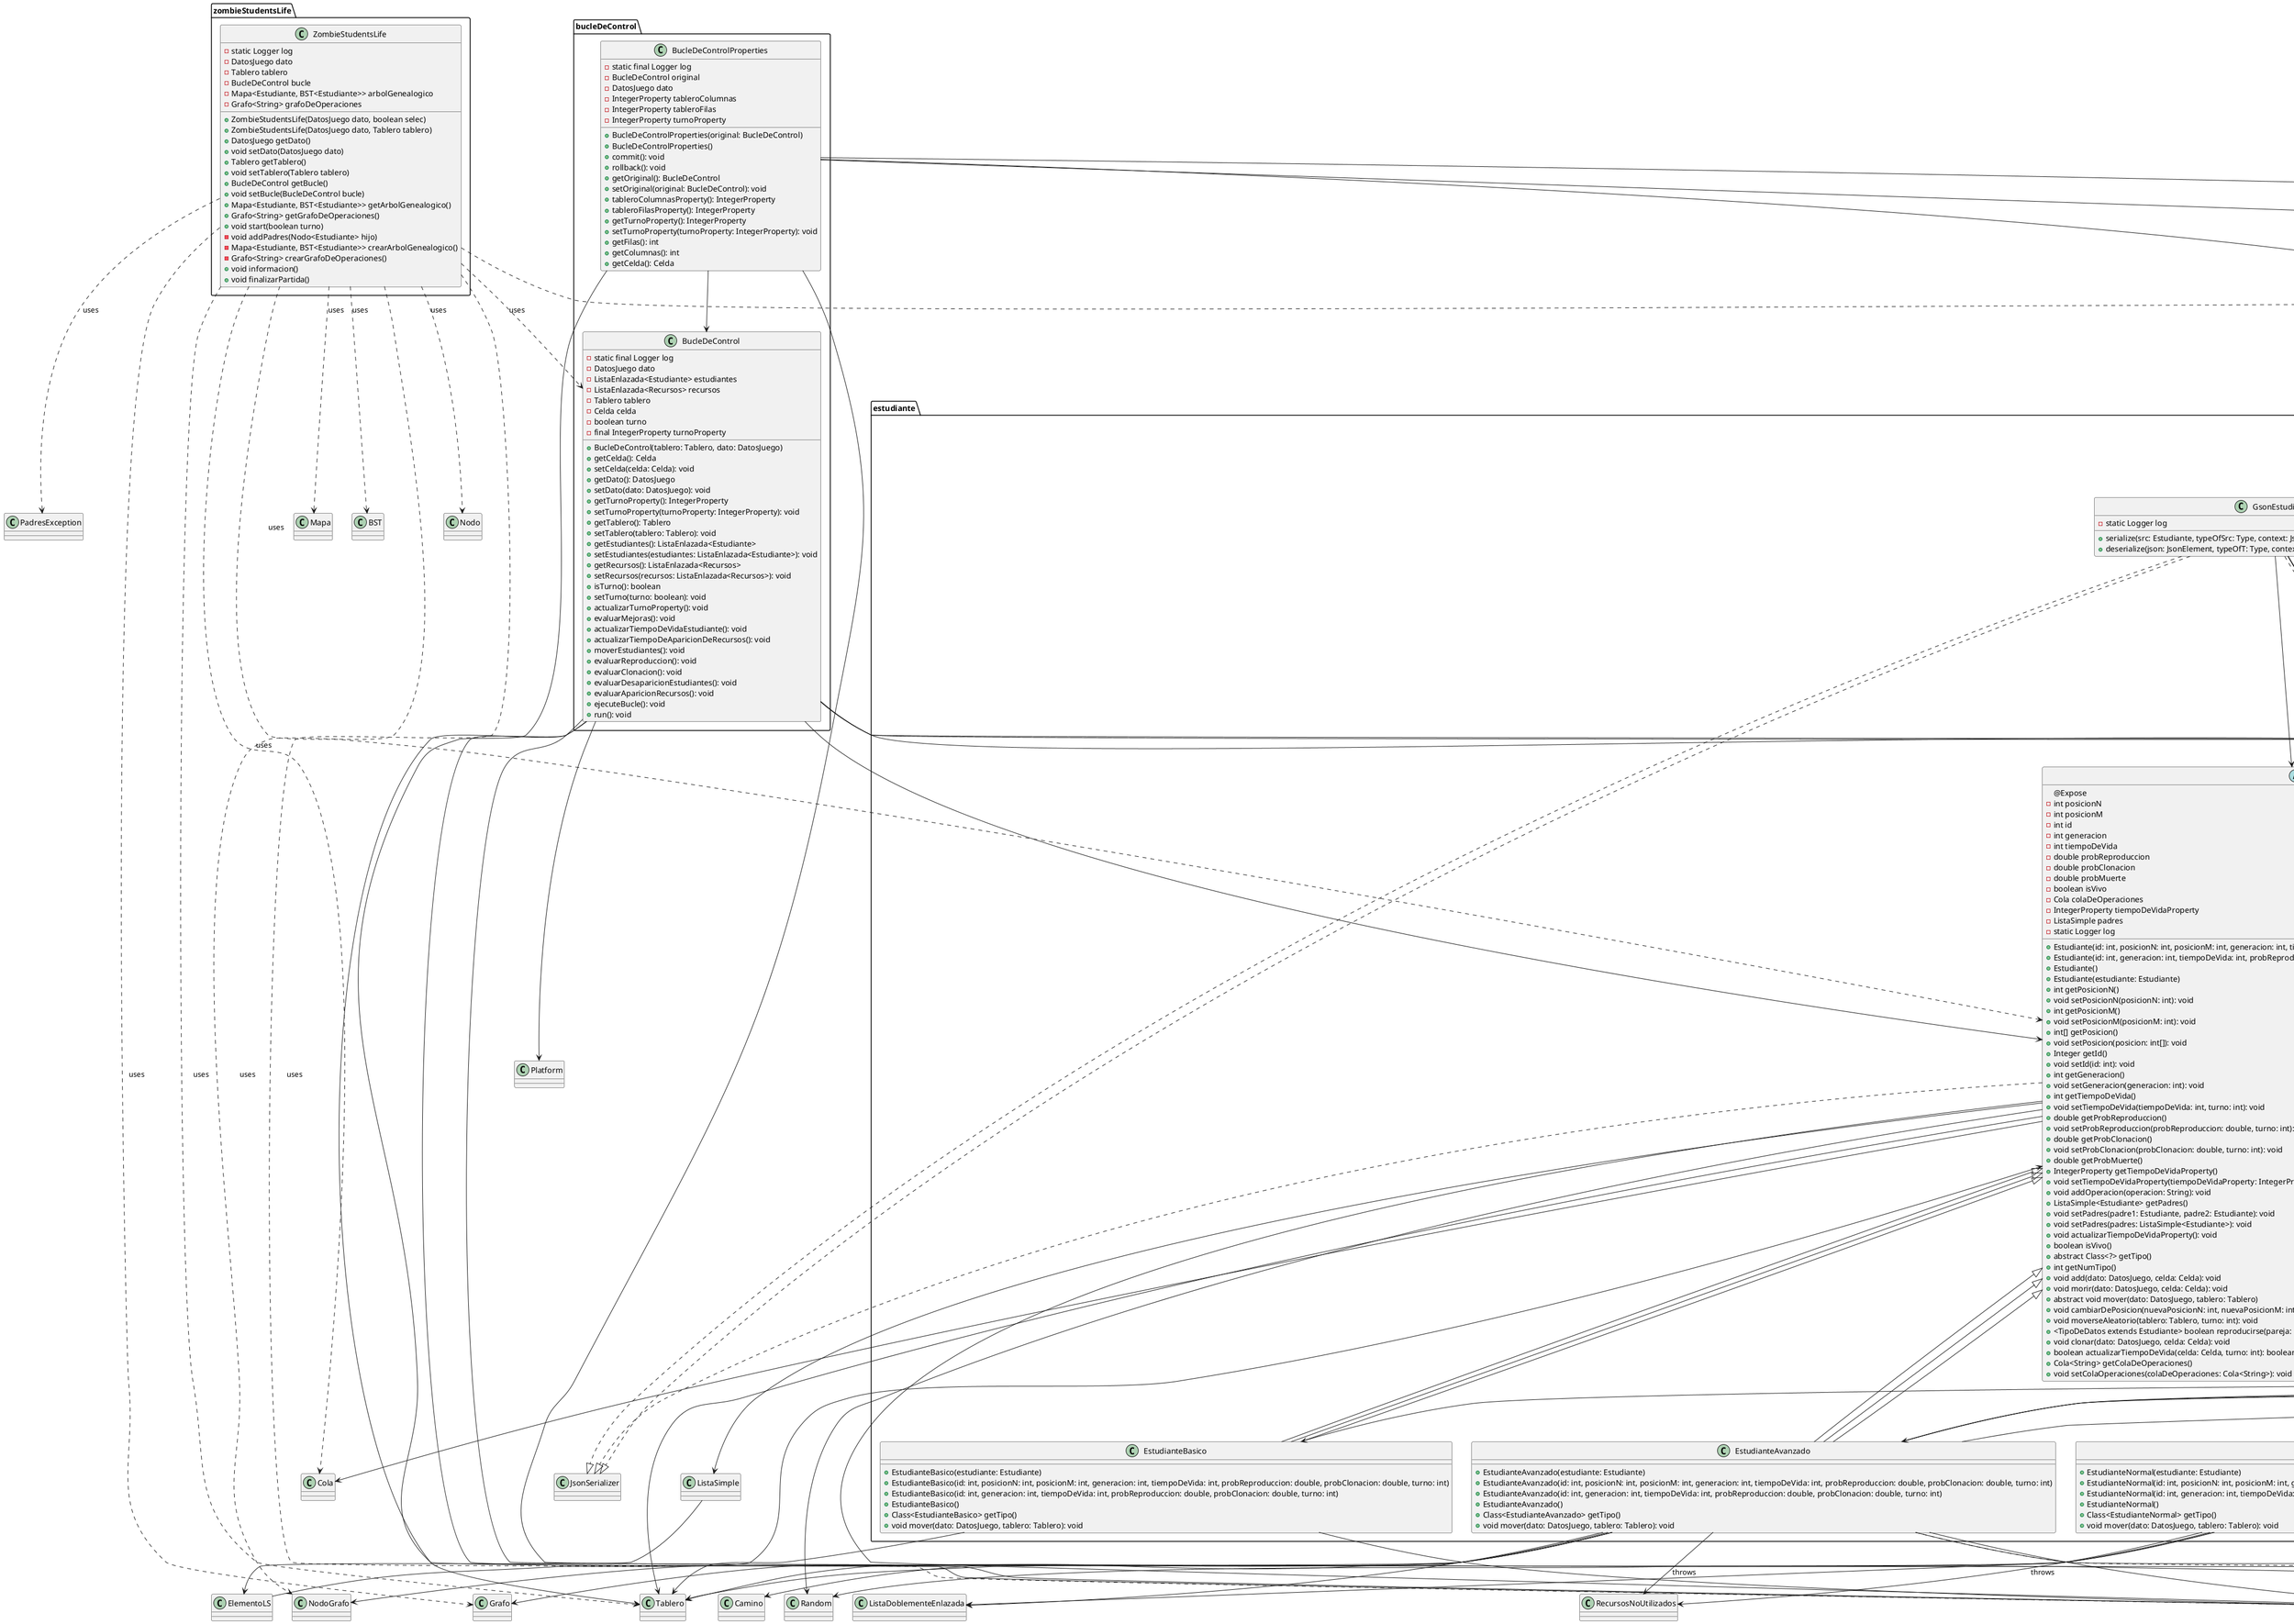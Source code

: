 @startuml
'https://plantuml.com/class-diagram

package bucleDeControl {
    class BucleDeControl {
        - static final Logger log
        - DatosJuego dato
        - ListaEnlazada<Estudiante> estudiantes
        - ListaEnlazada<Recursos> recursos
        - Tablero tablero
        - Celda celda
        - boolean turno
        - final IntegerProperty turnoProperty
        + BucleDeControl(tablero: Tablero, dato: DatosJuego)
        + getCelda(): Celda
        + setCelda(celda: Celda): void
        + getDato(): DatosJuego
        + setDato(dato: DatosJuego): void
        + getTurnoProperty(): IntegerProperty
        + setTurnoProperty(turnoProperty: IntegerProperty): void
        + getTablero(): Tablero
        + setTablero(tablero: Tablero): void
        + getEstudiantes(): ListaEnlazada<Estudiante>
        + setEstudiantes(estudiantes: ListaEnlazada<Estudiante>): void
        + getRecursos(): ListaEnlazada<Recursos>
        + setRecursos(recursos: ListaEnlazada<Recursos>): void
        + isTurno(): boolean
        + setTurno(turno: boolean): void
        + actualizarTurnoProperty(): void
        + evaluarMejoras(): void
        + actualizarTiempoDeVidaEstudiante(): void
        + actualizarTiempoDeAparicionDeRecursos(): void
        + moverEstudiantes(): void
        + evaluarReproduccion(): void
        + evaluarClonacion(): void
        + evaluarDesaparicionEstudiantes(): void
        + evaluarAparicionRecursos(): void
        + ejecuteBucle(): void
        + run(): void
    }

    class BucleDeControlProperties {
        - static final Logger log
        - BucleDeControl original
        - DatosJuego dato
        - IntegerProperty tableroColumnas
        - IntegerProperty tableroFilas
        - IntegerProperty turnoProperty
        + BucleDeControlProperties(original: BucleDeControl)
        + BucleDeControlProperties()
        + commit(): void
        + rollback(): void
        + getOriginal(): BucleDeControl
        + setOriginal(original: BucleDeControl): void
        + tableroColumnasProperty(): IntegerProperty
        + tableroFilasProperty(): IntegerProperty
        + getTurnoProperty(): IntegerProperty
        + setTurnoProperty(turnoProperty: IntegerProperty): void
        + getFilas(): int
        + getColumnas(): int
        + getCelda(): Celda
    }
}

package entorno {
    class Agua extends Recursos {
        - double aumentoVida
        - static final Logger log
        + Agua(id: int, posicionN: int, posicionM: int, dato: DatosJuego)
        + Agua()
        + Agua(id: int, dato: DatosJuego)
        + getAumentoVida(): double
        + setAumentoVida(aumentoVida: int): void
        + getTipo(): Class<Agua>
        + aplicarEfecto(estudiante: Estudiante, celda: Celda, turno: int): void
    }

    class Biblioteca extends Recursos {
        - double aumentoProbClonacion
        - static final Logger log
        + Biblioteca(id: int, posicionN: int, posicionM: int, dato: DatosJuego)
        + Biblioteca()
        + Biblioteca(id: int, dato: DatosJuego)
        + getAumentoProbClonacion(): double
        + setAumentoProbClonacion(aumentoProbClonacion: double): void
        + getTipo(): Class<Biblioteca>
        + aplicarEfecto(estudiante: Estudiante, celda: Celda, turno: int): void
    }

    class Comida extends Recursos {
        - double aumentoVida
        - static final Logger log
        + Comida(id: int, posicionN: int, posicionM: int, dato: DatosJuego)
        + Comida()
        + Comida(id: int, dato: DatosJuego)
        + getAumentoVida(): double
        + setAumentoVida(aumentoVida: int): void
        + getTipo(): Class<Comida>
        + aplicarEfecto(estudiante: Estudiante, celda: Celda, turno: int): void
    }

    class Montaña extends Recursos {
        - double reduccionVida
        - static final Logger log
        + Montaña(id: int, dato: DatosJuego)
        + Montaña(id: int, posicionN: int, posicionM: int, dato: DatosJuego)
        + Montaña()
        + getReduccionVida(): double
        + setReduccionVida(reduccionVida: int): void
        + getTipo(): Class<Montaña>
        + aplicarEfecto(estudiante: Estudiante, celda: Celda, turno: int): void
    }

    class Pozo extends Recursos {
        - static final Logger log
        + Pozo(id: int, dato: DatosJuego)
        + Pozo()
        + Pozo(id: int, posicionN: int, posicionM: int, dato: DatosJuego)
        + getTipo(): Class<Pozo>
        + aplicarEfecto(estudiante: Estudiante, celda: Celda, turno: int): void
    }

    class Tesoro extends Recursos {
        - double aumentoProbReproduccion
        - static final Logger log
        + Tesoro(id: int, dato: DatosJuego)
        + Tesoro()
        + Tesoro(id: int, posicionN: int, posicionM: int, dato: DatosJuego)
        + getAumentoProbReproduccion(): double
        + setAumentoProbReproduccion(aumentoProbReproduccion: double): void
        + getTipo(): Class<Tesoro>
        + aplicarEfecto(estudiante: Estudiante, celda: Celda, turno: int): void
    }
}

package estudiante {
    abstract class Estudiante {
        @Expose
        - int posicionN
        - int posicionM
        - int id
        - int generacion
        - int tiempoDeVida
        - double probReproduccion
        - double probClonacion
        - double probMuerte
        - boolean isVivo
        - Cola colaDeOperaciones
        - IntegerProperty tiempoDeVidaProperty
        - ListaSimple padres
        - static Logger log
        + Estudiante(id: int, posicionN: int, posicionM: int, generacion: int, tiempoDeVida: int, probReproduccion: double, probClonacion: double, turno: int)
        + Estudiante(id: int, generacion: int, tiempoDeVida: int, probReproduccion: double, probClonacion: double, turno: int)
        + Estudiante()
        + Estudiante(estudiante: Estudiante)
        + int getPosicionN()
        + void setPosicionN(posicionN: int): void
        + int getPosicionM()
        + void setPosicionM(posicionM: int): void
        + int[] getPosicion()
        + void setPosicion(posicion: int[]): void
        + Integer getId()
        + void setId(id: int): void
        + int getGeneracion()
        + void setGeneracion(generacion: int): void
        + int getTiempoDeVida()
        + void setTiempoDeVida(tiempoDeVida: int, turno: int): void
        + double getProbReproduccion()
        + void setProbReproduccion(probReproduccion: double, turno: int): void
        + double getProbClonacion()
        + void setProbClonacion(probClonacion: double, turno: int): void
        + double getProbMuerte()
        + IntegerProperty getTiempoDeVidaProperty()
        + void setTiempoDeVidaProperty(tiempoDeVidaProperty: IntegerProperty): void
        + void addOperacion(operacion: String): void
        + ListaSimple<Estudiante> getPadres()
        + void setPadres(padre1: Estudiante, padre2: Estudiante): void
        + void setPadres(padres: ListaSimple<Estudiante>): void
        + void actualizarTiempoDeVidaProperty(): void
        + boolean isVivo()
        + abstract Class<?> getTipo()
        + int getNumTipo()
        + void add(dato: DatosJuego, celda: Celda): void
        + void morir(dato: DatosJuego, celda: Celda): void
        + abstract void mover(dato: DatosJuego, tablero: Tablero)
        + void cambiarDePosicion(nuevaPosicionN: int, nuevaPosicionM: int, tablero: Tablero): void
        + void moverseAleatorio(tablero: Tablero, turno: int): void
        + <TipoDeDatos extends Estudiante> boolean reproducirse(pareja: Estudiante, dato: DatosJuego, celda: Celda, turno: int): boolean
        + void clonar(dato: DatosJuego, celda: Celda): void
        + boolean actualizarTiempoDeVida(celda: Celda, turno: int): boolean
        + Cola<String> getColaDeOperaciones()
        + void setColaOperaciones(colaDeOperaciones: Cola<String>): void
    }

    class EstudianteAvanzado extends Estudiante {
        + EstudianteAvanzado(estudiante: Estudiante)
        + EstudianteAvanzado(id: int, posicionN: int, posicionM: int, generacion: int, tiempoDeVida: int, probReproduccion: double, probClonacion: double, turno: int)
        + EstudianteAvanzado(id: int, generacion: int, tiempoDeVida: int, probReproduccion: double, probClonacion: double, turno: int)
        + EstudianteAvanzado()
        + Class<EstudianteAvanzado> getTipo()
        + void mover(dato: DatosJuego, tablero: Tablero): void
    }

    class EstudianteBasico extends Estudiante {
        + EstudianteBasico(estudiante: Estudiante)
        + EstudianteBasico(id: int, posicionN: int, posicionM: int, generacion: int, tiempoDeVida: int, probReproduccion: double, probClonacion: double, turno: int)
        + EstudianteBasico(id: int, generacion: int, tiempoDeVida: int, probReproduccion: double, probClonacion: double, turno: int)
        + EstudianteBasico()
        + Class<EstudianteBasico> getTipo()
        + void mover(dato: DatosJuego, tablero: Tablero): void
    }

    class EstudianteNormal extends Estudiante {
        + EstudianteNormal(estudiante: Estudiante)
        + EstudianteNormal(id: int, posicionN: int, posicionM: int, generacion: int, tiempoDeVida: int, probReproduccion: double, probClonacion: double, turno: int)
        + EstudianteNormal(id: int, generacion: int, tiempoDeVida: int, probReproduccion: double, probClonacion: double, turno: int)
        + EstudianteNormal()
        + Class<EstudianteNormal> getTipo()
        + void mover(dato: DatosJuego, tablero: Tablero): void
    }

    class EstudianteProperties {
        - Estudiante origen
        - IntegerProperty tiempoDeVida
        - DoubleProperty probReproduccion
        - DoubleProperty probClonacion
        - DoubleProperty probMuerte
        - int turno
        + EstudianteProperties(origen: Estudiante)
        + EstudianteProperties()
        + Estudiante getOrigen()
        + void setOrigen(origen: Estudiante)
        + void rollback()
        + void commit()
        + IntegerProperty tiempoDeVidaProperty()
        + DoubleProperty probReproduccionProperty()
        + DoubleProperty probClonacionProperty()
        + DoubleProperty probMuerteProperty()
        + int getTurno()
    }

    class GsonEstudiante {
        - static Logger log
        + serialize(src: Estudiante, typeOfSrc: Type, context: JsonSerializationContext): JsonElement
        + deserialize(json: JsonElement, typeOfT: Type, context: JsonDeserializationContext): Estudiante
    }
}


package zombieStudentsLife{
    class ZombieStudentsLife {
        - static Logger log
        - DatosJuego dato
        - Tablero tablero
        - BucleDeControl bucle
        - Mapa<Estudiante, BST<Estudiante>> arbolGenealogico
        - Grafo<String> grafoDeOperaciones

        + ZombieStudentsLife(DatosJuego dato, boolean selec)
        + ZombieStudentsLife(DatosJuego dato, Tablero tablero)
        + DatosJuego getDato()
        + void setDato(DatosJuego dato)
        + Tablero getTablero()
        + void setTablero(Tablero tablero)
        + BucleDeControl getBucle()
        + void setBucle(BucleDeControl bucle)
        + Mapa<Estudiante, BST<Estudiante>> getArbolGenealogico()
        + Grafo<String> getGrafoDeOperaciones()
        + void start(boolean turno)
        - void addPadres(Nodo<Estudiante> hijo)
        - Mapa<Estudiante, BST<Estudiante>> crearArbolGenealogico()
        - Grafo<String> crearGrafoDeOperaciones()
        + void informacion()
        + void finalizarPartida()
    }
}

ZombieStudentsLife ..> DatosJuego : uses
ZombieStudentsLife ..> Tablero : uses
ZombieStudentsLife ..> BucleDeControl : uses
ZombieStudentsLife ..> Mapa : uses
ZombieStudentsLife ..> BST : uses
ZombieStudentsLife ..> Grafo : uses
ZombieStudentsLife ..> Nodo : uses
ZombieStudentsLife ..> NodoGrafo : uses
ZombieStudentsLife ..> Estudiante : uses
ZombieStudentsLife ..> Cola : uses
ZombieStudentsLife ..> PadresException : uses
ZombieStudentsLife ..> Logger : uses

GsonEstudiante ..|> JsonSerializer
GsonEstudiante ..|> JsonDeserializer

Estudiante ..|> JsonSerializer
Estudiante ..|> JsonDeserializer
Estudiante --> DatosJuego
Estudiante --> ListaSimple
Estudiante --> Cola

Estudiante --> Celda
Estudiante --> Tablero
Estudiante --> IntegerProperty
Estudiante --> SimpleIntegerProperty
Estudiante ..> Logger : usa
LogManager --> Logger : retorna
Estudiante --> Random
Estudiante --> Constructor


EstudianteAvanzado --> DatosJuego
EstudianteAvanzado --> Montaña
EstudianteAvanzado --> Pozo
EstudianteAvanzado --> Recursos
EstudianteAvanzado --> Grafo
EstudianteAvanzado --> NodoGrafo
EstudianteAvanzado --> Camino
EstudianteAvanzado --> ListaDoblementeEnlazada
EstudianteAvanzado --> Celda
EstudianteAvanzado --> Tablero
EstudianteAvanzado ..> Logger : usa
EstudianteAvanzado --> RecursosNoUtilizados : throws
EstudianteAvanzado --|> Estudiante

EstudianteBasico --|> Estudiante
EstudianteBasico --> DatosJuego
EstudianteBasico --> Tablero

EstudianteNormal --|> Estudiante
EstudianteNormal --> DatosJuego
EstudianteNormal --> Recursos
EstudianteNormal --> ListaDoblementeEnlazada
EstudianteNormal --> Tablero
EstudianteNormal ..> Logger : usa
EstudianteNormal --> Random
EstudianteNormal --> RecursosNoUtilizados : throws

EstudianteProperties --> Estudiante
EstudianteProperties --> IntegerProperty
EstudianteProperties --> DoubleProperty

GsonEstudiante ..|> JsonSerializer
GsonEstudiante ..|> JsonDeserializer
GsonEstudiante --> Estudiante
GsonEstudiante --> JsonElement
GsonEstudiante --> JsonSerializationContext
GsonEstudiante --> JsonDeserializationContext
GsonEstudiante ..> Logger : usa
GsonEstudiante --> JsonParseException : throws
GsonEstudiante --> ClaseErroneaException : throws

ListaSimple --> ElementoLS
ElementoLS --> Estudiante
Estudiante <|-- EstudianteBasico
Estudiante <|-- EstudianteNormal
Estudiante <|-- EstudianteAvanzado


Agua --> Recursos
Agua --> DatosJuego
Agua --> Estudiante
Agua --> Celda

Agua --> Logger

Biblioteca --> Recursos
Biblioteca --> DatosJuego
Biblioteca --> Estudiante
Biblioteca --> Celda

Biblioteca --> Logger
Biblioteca --> EstudianteBasico
Biblioteca --> EstudianteNormal
Biblioteca --> EstudianteAvanzado

Comida --> Recursos
Comida --> DatosJuego
Comida --> Estudiante
Comida --> Celda

Comida --> Logger

GsonRecursos --> Recursos
GsonRecursos --> Logger
GsonRecursos --> Agua
GsonRecursos --> Comida
GsonRecursos --> Montaña
GsonRecursos --> Biblioteca
GsonRecursos --> Tesoro
GsonRecursos --> Pozo

GsonRecursos --> JsonElement
GsonRecursos --> JsonSerializationContext
GsonRecursos --> JsonDeserializationContext
GsonRecursos --> JsonObject
GsonRecursos --> JsonParseException

Montaña --> Recursos
Montaña --> DatosJuego
Montaña --> Estudiante
Montaña --> Celda

Montaña --> Logger

ParameterAguaProperties --> Agua
ParameterAguaProperties --> IntegerProperty
ParameterAguaProperties --> SimpleIntegerProperty

ParameterBibliotecaProperties --> Biblioteca
ParameterBibliotecaProperties --> IntegerProperty
ParameterBibliotecaProperties --> DoubleProperty
ParameterBibliotecaProperties --> SimpleIntegerProperty
ParameterBibliotecaProperties --> SimpleDoubleProperty

ParameterComidaProperties --> Comida
ParameterComidaProperties --> IntegerProperty
ParameterComidaProperties --> SimpleIntegerProperty

ParameterMontañaProperties --> Montaña
ParameterMontañaProperties --> IntegerProperty
ParameterMontañaProperties --> SimpleIntegerProperty

ParameterPozoProperties --> Pozo
ParameterPozoProperties --> IntegerProperty
ParameterPozoProperties --> SimpleIntegerProperty

ParameterTesoroProperties --> Tesoro
ParameterTesoroProperties --> IntegerProperty
ParameterTesoroProperties --> DoubleProperty
ParameterTesoroProperties --> SimpleIntegerProperty
ParameterTesoroProperties --> SimpleDoubleProperty

Pozo --> Recursos
Pozo --> DatosJuego
Pozo --> Estudiante
Pozo --> Celda
Pozo --> Logger

Recursos --> DatosJuego
Recursos --> ListaEnlazada
Recursos --> Estudiante
Recursos --> Celda
Recursos --> IntegerProperty
Recursos --> SimpleIntegerProperty

Recursos --> Logger
Recursos --> Constructor


RecursosProperties --> Recursos
RecursosProperties --> IntegerProperty
RecursosProperties --> SimpleIntegerProperty
RecursosProperties --> Property

Tesoro --> Recursos
Tesoro --> DatosJuego
Tesoro --> Estudiante
Tesoro --> Celda

Tesoro --> Logger

BucleDeControl --> DatosJuego
BucleDeControl --> ListaEnlazada
BucleDeControl --> Tablero
BucleDeControl --> Celda
BucleDeControl --> IntegerProperty
BucleDeControl --> Estudiante
BucleDeControl --> Recursos
BucleDeControl --> Platform

BucleDeControlProperties --> BucleDeControl
BucleDeControlProperties --> DatosJuego
BucleDeControlProperties --> IntegerProperty
BucleDeControlProperties --> Celda
BucleDeControlProperties --> Logger
BucleDeControlProperties --> SeleccionarPartidaController


@enduml